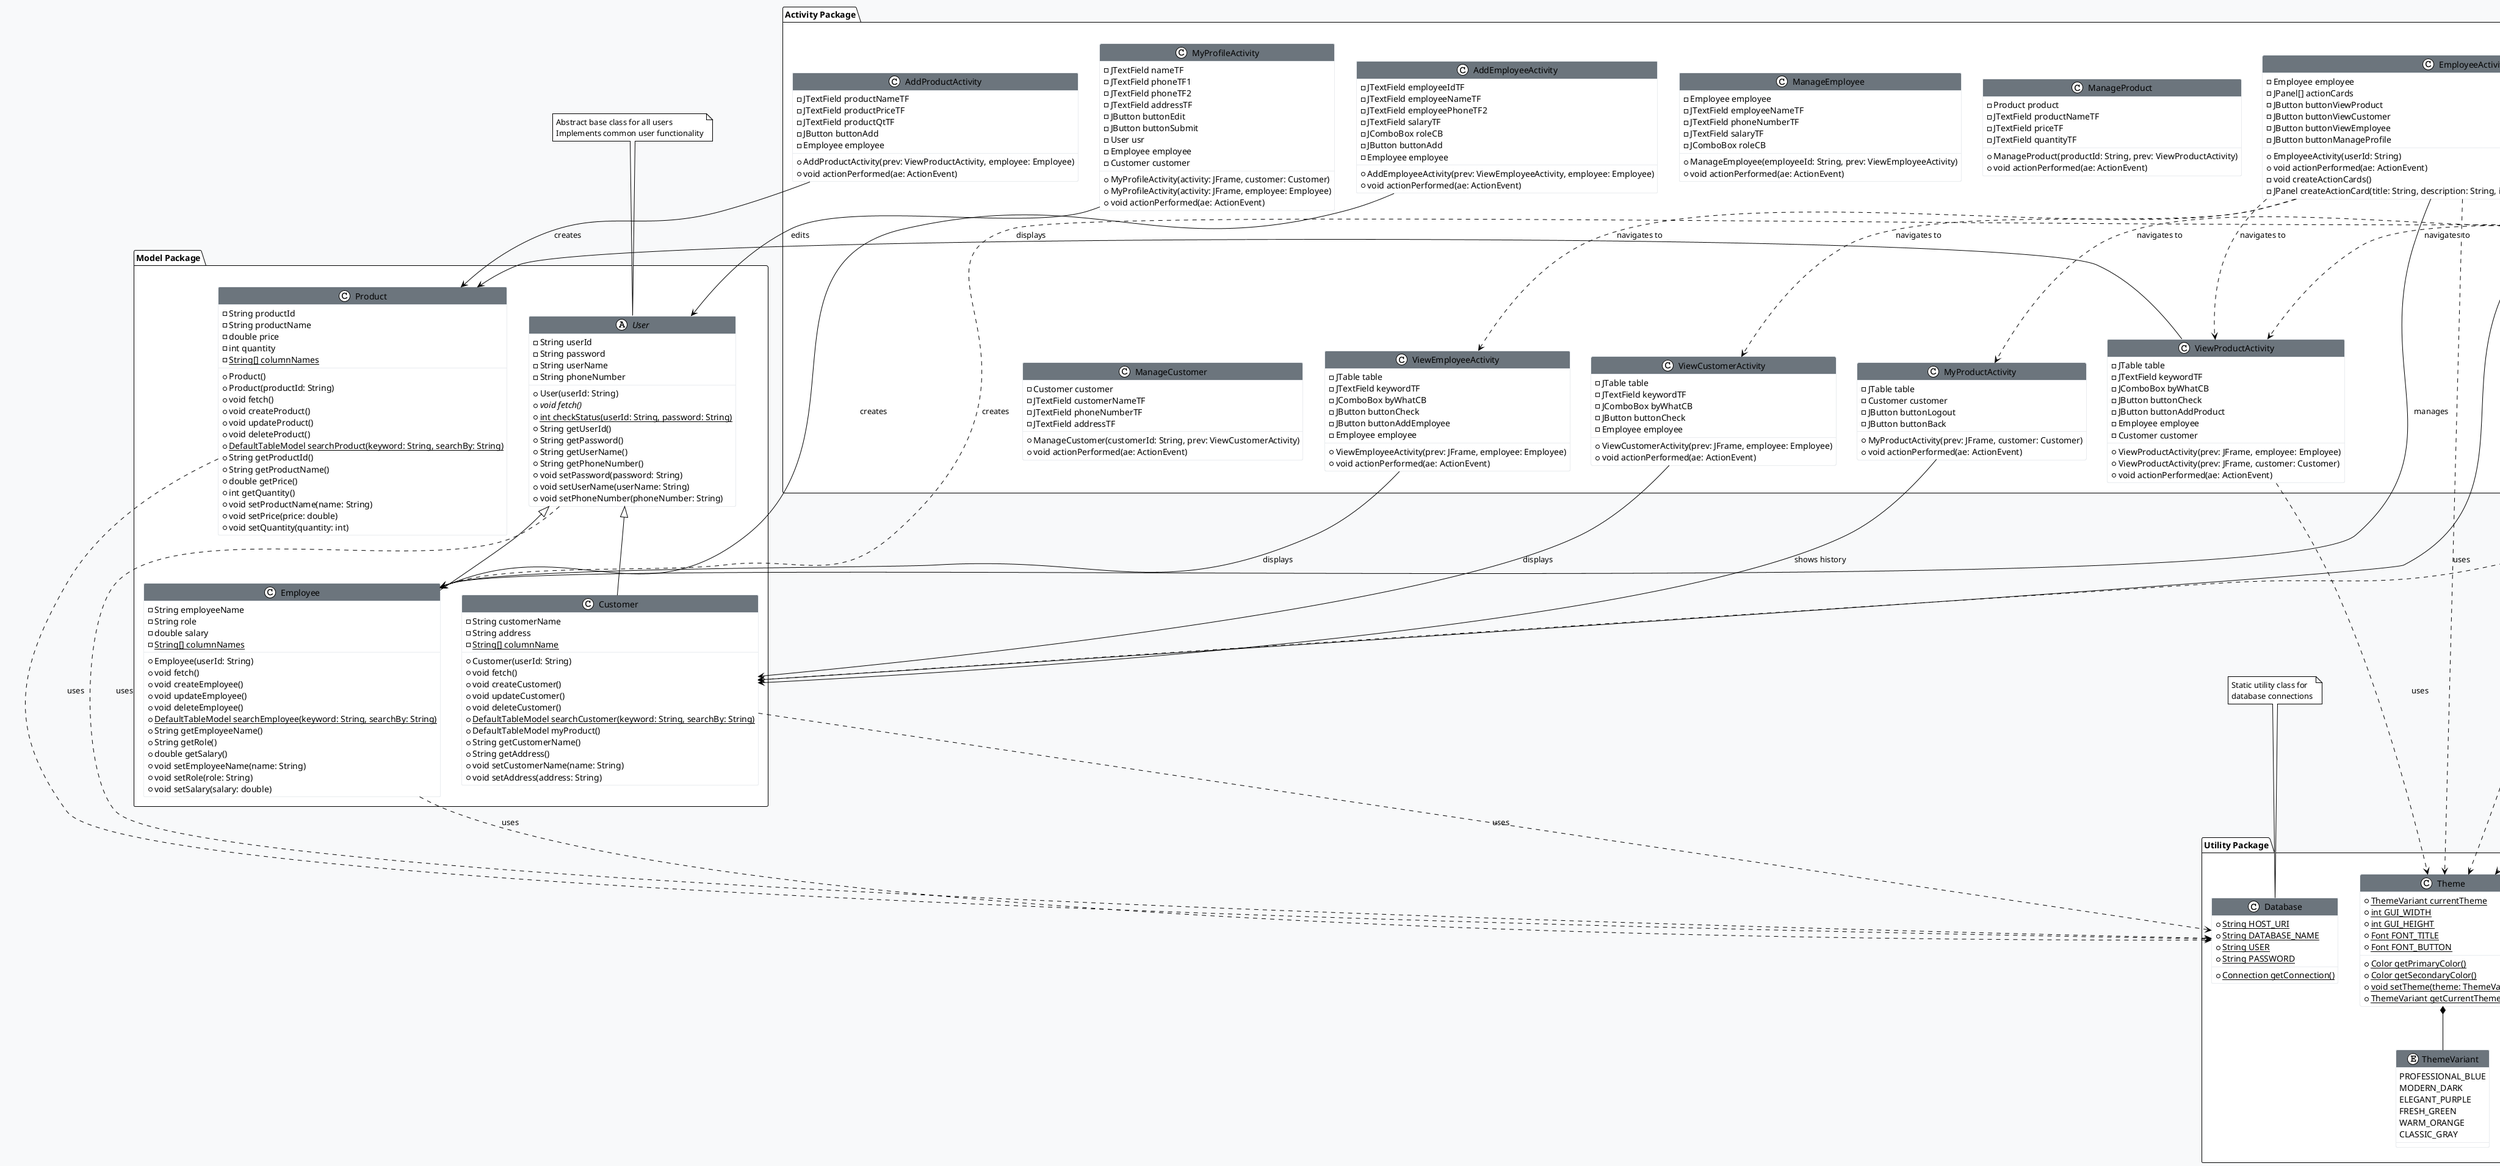 @startuml Shop Management System - Class Diagram

!theme plain
skinparam backgroundColor #F8F9FA
skinparam classBackgroundColor #FFFFFF
skinparam classBorderColor #E9ECEF
skinparam classHeaderBackgroundColor #6C757D
skinparam classHeaderFontColor #FFFFFF

package "Model Package" {
    abstract class User {
        - String userId
        - String password
        - String userName
        - String phoneNumber
        + User(userId: String)
        + {abstract} void fetch()
        + {static} int checkStatus(userId: String, password: String)
        + String getUserId()
        + String getPassword()
        + String getUserName()
        + String getPhoneNumber()
        + void setPassword(password: String)
        + void setUserName(userName: String)
        + void setPhoneNumber(phoneNumber: String)
    }

    class Employee {
        - String employeeName
        - String role
        - double salary
        - {static} String[] columnNames
        + Employee(userId: String)
        + void fetch()
        + void createEmployee()
        + void updateEmployee()
        + void deleteEmployee()
        + {static} DefaultTableModel searchEmployee(keyword: String, searchBy: String)
        + String getEmployeeName()
        + String getRole()
        + double getSalary()
        + void setEmployeeName(name: String)
        + void setRole(role: String)
        + void setSalary(salary: double)
    }

    class Customer {
        - String customerName
        - String address
        - {static} String[] columnName
        + Customer(userId: String)
        + void fetch()
        + void createCustomer()
        + void updateCustomer()
        + void deleteCustomer()
        + {static} DefaultTableModel searchCustomer(keyword: String, searchBy: String)
        + DefaultTableModel myProduct()
        + String getCustomerName()
        + String getAddress()
        + void setCustomerName(name: String)
        + void setAddress(address: String)
    }

    class Product {
        - String productId
        - String productName
        - double price
        - int quantity
        - {static} String[] columnNames
        + Product()
        + Product(productId: String)
        + void fetch()
        + void createProduct()
        + void updateProduct()
        + void deleteProduct()
        + {static} DefaultTableModel searchProduct(keyword: String, searchBy: String)
        + String getProductId()
        + String getProductName()
        + double getPrice()
        + int getQuantity()
        + void setProductName(name: String)
        + void setPrice(price: double)
        + void setQuantity(quantity: int)
    }
}

package "Utility Package" {
    class Database {
        + {static} String HOST_URI
        + {static} String DATABASE_NAME
        + {static} String USER
        + {static} String PASSWORD
        + {static} Connection getConnection()
    }

    class Theme {
        + {static} ThemeVariant currentTheme
        + {static} int GUI_WIDTH
        + {static} int GUI_HEIGHT
        + {static} Font FONT_TITLE
        + {static} Font FONT_BUTTON
        + {static} Color getPrimaryColor()
        + {static} Color getSecondaryColor()
        + {static} void setTheme(theme: ThemeVariant)
        + {static} ThemeVariant getCurrentTheme()
    }

    enum ThemeVariant {
        PROFESSIONAL_BLUE
        MODERN_DARK
        ELEGANT_PURPLE
        FRESH_GREEN
        WARM_ORANGE
        CLASSIC_GRAY
    }

    class ThemeManager {
        - {static} List<JFrame> registeredFrames
        - {static} List<ThemeChangeListener> listeners
        + {static} void registerFrame(frame: JFrame)
        + {static} void styleButton(button: JButton, style: ButtonStyle)
        + {static} void stylePanel(panel: JPanel, style: PanelStyle)
        + {static} void styleLabel(label: JLabel, style: LabelStyle)
        + {static} void changeTheme(newTheme: ThemeVariant)
    }

    enum ButtonStyle {
        PRIMARY
        SECONDARY
        SUCCESS
        DANGER
        WARNING
        INFO
        OUTLINE
    }

    enum PanelStyle {
        MAIN
        HEADER
        CARD
        FORM
    }

    enum LabelStyle {
        TITLE
        SUBTITLE
        HEADING
        REGULAR
        CAPTION
    }
}

package "Activity Package" {
    class LoginActivity {
        - JTextField usernameTF
        - JPasswordField passwordF
        - JButton buttonLogin
        - JButton buttonSignup
        - JButton buttonExit
        + LoginActivity()
        + void actionPerformed(ae: ActionEvent)
        - void performLogin()
        - void showErrorMessage(message: String)
    }

    class EmployeeActivity {
        - Employee employee
        - JPanel[] actionCards
        - JButton buttonViewProduct
        - JButton buttonViewCustomer
        - JButton buttonViewEmployee
        - JButton buttonManageProfile
        + EmployeeActivity(userId: String)
        + void actionPerformed(ae: ActionEvent)
        - void createActionCards()
        - JPanel createActionCard(title: String, description: String, icon: String, color: Color, button: JButton)
    }

    class CustomerActivity {
        - Customer customer
        - JPanel[] actionCards
        - JButton buttonViewProduct
        - JButton buttonMyProduct
        - JButton buttonManageProfile
        + CustomerActivity(userId: String)
        + void actionPerformed(ae: ActionEvent)
        - void createActionCards()
    }

    class ViewProductActivity {
        - JTable table
        - JTextField keywordTF
        - JComboBox byWhatCB
        - JButton buttonCheck
        - JButton buttonAddProduct
        - Employee employee
        - Customer customer
        + ViewProductActivity(prev: JFrame, employee: Employee)
        + ViewProductActivity(prev: JFrame, customer: Customer)
        + void actionPerformed(ae: ActionEvent)
    }

    class ViewEmployeeActivity {
        - JTable table
        - JTextField keywordTF
        - JComboBox byWhatCB
        - JButton buttonCheck
        - JButton buttonAddEmployee
        - Employee employee
        + ViewEmployeeActivity(prev: JFrame, employee: Employee)
        + void actionPerformed(ae: ActionEvent)
    }

    class ViewCustomerActivity {
        - JTable table
        - JTextField keywordTF
        - JComboBox byWhatCB
        - JButton buttonCheck
        - Employee employee
        + ViewCustomerActivity(prev: JFrame, employee: Employee)
        + void actionPerformed(ae: ActionEvent)
    }

    class AddProductActivity {
        - JTextField productNameTF
        - JTextField productPriceTF
        - JTextField productQtTF
        - JButton buttonAdd
        - Employee employee
        + AddProductActivity(prev: ViewProductActivity, employee: Employee)
        + void actionPerformed(ae: ActionEvent)
    }

    class AddEmployeeActivity {
        - JTextField employeeIdTF
        - JTextField employeeNameTF
        - JTextField employeePhoneTF2
        - JTextField salaryTF
        - JComboBox roleCB
        - JButton buttonAdd
        - Employee employee
        + AddEmployeeActivity(prev: ViewEmployeeActivity, employee: Employee)
        + void actionPerformed(ae: ActionEvent)
    }

    class MyProfileActivity {
        - JTextField nameTF
        - JTextField phoneTF1
        - JTextField phoneTF2
        - JTextField addressTF
        - JButton buttonEdit
        - JButton buttonSubmit
        - User usr
        - Employee employee
        - Customer customer
        + MyProfileActivity(activity: JFrame, customer: Customer)
        + MyProfileActivity(activity: JFrame, employee: Employee)
        + void actionPerformed(ae: ActionEvent)
    }

    class MyProductActivity {
        - JTable table
        - Customer customer
        - JButton buttonLogout
        - JButton buttonBack
        + MyProductActivity(prev: JFrame, customer: Customer)
        + void actionPerformed(ae: ActionEvent)
    }

    class ThemeSettingsActivity {
        - JButton[] themeButtons
        - JButton applyButton
        - JButton cancelButton
        - ThemeVariant selectedTheme
        - JFrame parentFrame
        + ThemeSettingsActivity(parent: JFrame)
        + void actionPerformed(ae: ActionEvent)
        - void updatePreview()
    }

    class ManageEmployee {
        - Employee employee
        - JTextField employeeNameTF
        - JTextField phoneNumberTF
        - JTextField salaryTF
        - JComboBox roleCB
        + ManageEmployee(employeeId: String, prev: ViewEmployeeActivity)
        + void actionPerformed(ae: ActionEvent)
    }

    class ManageProduct {
        - Product product
        - JTextField productNameTF
        - JTextField priceTF
        - JTextField quantityTF
        + ManageProduct(productId: String, prev: ViewProductActivity)
        + void actionPerformed(ae: ActionEvent)
    }

    class ManageCustomer {
        - Customer customer
        - JTextField customerNameTF
        - JTextField phoneNumberTF
        - JTextField addressTF
        + ManageCustomer(customerId: String, prev: ViewCustomerActivity)
        + void actionPerformed(ae: ActionEvent)
    }

    class Start {
        + {static} void main(args: String[])
    }
}

package "Test Package" {
    class TestConnection {
        + {static} void main(args: String[])
    }

    class TestLogin {
        + {static} void main(args: String[])
        + {static} void testDirectDatabaseAccess()
    }
}

' Inheritance Relationships
User <|-- Employee
User <|-- Customer

' Composition Relationships
Theme *-- ThemeVariant
ThemeManager *-- ButtonStyle
ThemeManager *-- PanelStyle
ThemeManager *-- LabelStyle

' Association Relationships
EmployeeActivity --> Employee : manages
CustomerActivity --> Customer : manages
ViewProductActivity --> Product : displays
ViewEmployeeActivity --> Employee : displays
ViewCustomerActivity --> Customer : displays
AddProductActivity --> Product : creates
AddEmployeeActivity --> Employee : creates
MyProfileActivity --> User : edits
MyProductActivity --> Customer : shows history

' Dependency Relationships
LoginActivity ..> Employee : creates
LoginActivity ..> Customer : creates
EmployeeActivity ..> ViewProductActivity : navigates to
EmployeeActivity ..> ViewEmployeeActivity : navigates to
EmployeeActivity ..> ViewCustomerActivity : navigates to
CustomerActivity ..> ViewProductActivity : navigates to
CustomerActivity ..> MyProductActivity : navigates to

' Database Dependencies
Employee ..> Database : uses
Customer ..> Database : uses
Product ..> Database : uses
User ..> Database : uses

' Theme Dependencies
LoginActivity ..> Theme : uses
EmployeeActivity ..> Theme : uses
CustomerActivity ..> Theme : uses
ViewProductActivity ..> Theme : uses
ThemeSettingsActivity ..> ThemeManager : modifies

note top of User : Abstract base class for all users\nImplements common user functionality

note top of Database : Static utility class for\ndatabase connections

note top of ThemeManager : Singleton pattern for\ntheme management across application

note bottom of Start : Main entry point\nfor the application

@enduml
